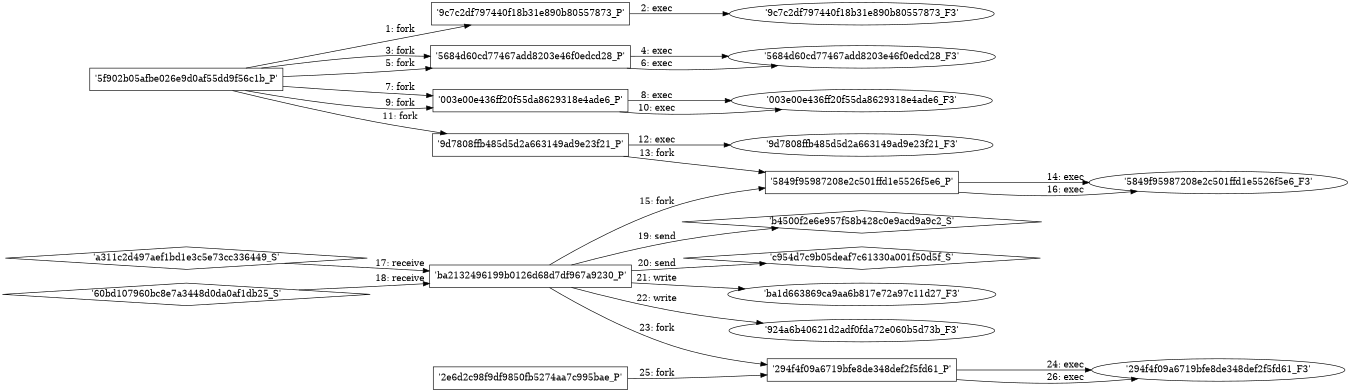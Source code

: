 digraph "D:\Learning\Paper\apt\基于CTI的攻击预警\Dataset\攻击图\ASGfromALLCTI\Threat Roundup for August 17-24.dot" {
rankdir="LR"
size="9"
fixedsize="false"
splines="true"
nodesep=0.3
ranksep=0
fontsize=10
overlap="scalexy"
engine= "neato"
	"'5f902b05afbe026e9d0af55dd9f56c1b_P'" [node_type=Process shape=box]
	"'9c7c2df797440f18b31e890b80557873_P'" [node_type=Process shape=box]
	"'5f902b05afbe026e9d0af55dd9f56c1b_P'" -> "'9c7c2df797440f18b31e890b80557873_P'" [label="1: fork"]
	"'9c7c2df797440f18b31e890b80557873_P'" [node_type=Process shape=box]
	"'9c7c2df797440f18b31e890b80557873_F3'" [node_type=File shape=ellipse]
	"'9c7c2df797440f18b31e890b80557873_P'" -> "'9c7c2df797440f18b31e890b80557873_F3'" [label="2: exec"]
	"'5f902b05afbe026e9d0af55dd9f56c1b_P'" [node_type=Process shape=box]
	"'5684d60cd77467add8203e46f0edcd28_P'" [node_type=Process shape=box]
	"'5f902b05afbe026e9d0af55dd9f56c1b_P'" -> "'5684d60cd77467add8203e46f0edcd28_P'" [label="3: fork"]
	"'5684d60cd77467add8203e46f0edcd28_P'" [node_type=Process shape=box]
	"'5684d60cd77467add8203e46f0edcd28_F3'" [node_type=File shape=ellipse]
	"'5684d60cd77467add8203e46f0edcd28_P'" -> "'5684d60cd77467add8203e46f0edcd28_F3'" [label="4: exec"]
	"'5f902b05afbe026e9d0af55dd9f56c1b_P'" [node_type=Process shape=box]
	"'5684d60cd77467add8203e46f0edcd28_P'" [node_type=Process shape=box]
	"'5f902b05afbe026e9d0af55dd9f56c1b_P'" -> "'5684d60cd77467add8203e46f0edcd28_P'" [label="5: fork"]
	"'5684d60cd77467add8203e46f0edcd28_P'" [node_type=Process shape=box]
	"'5684d60cd77467add8203e46f0edcd28_F3'" [node_type=File shape=ellipse]
	"'5684d60cd77467add8203e46f0edcd28_P'" -> "'5684d60cd77467add8203e46f0edcd28_F3'" [label="6: exec"]
	"'5f902b05afbe026e9d0af55dd9f56c1b_P'" [node_type=Process shape=box]
	"'003e00e436ff20f55da8629318e4ade6_P'" [node_type=Process shape=box]
	"'5f902b05afbe026e9d0af55dd9f56c1b_P'" -> "'003e00e436ff20f55da8629318e4ade6_P'" [label="7: fork"]
	"'003e00e436ff20f55da8629318e4ade6_P'" [node_type=Process shape=box]
	"'003e00e436ff20f55da8629318e4ade6_F3'" [node_type=File shape=ellipse]
	"'003e00e436ff20f55da8629318e4ade6_P'" -> "'003e00e436ff20f55da8629318e4ade6_F3'" [label="8: exec"]
	"'5f902b05afbe026e9d0af55dd9f56c1b_P'" [node_type=Process shape=box]
	"'003e00e436ff20f55da8629318e4ade6_P'" [node_type=Process shape=box]
	"'5f902b05afbe026e9d0af55dd9f56c1b_P'" -> "'003e00e436ff20f55da8629318e4ade6_P'" [label="9: fork"]
	"'003e00e436ff20f55da8629318e4ade6_P'" [node_type=Process shape=box]
	"'003e00e436ff20f55da8629318e4ade6_F3'" [node_type=File shape=ellipse]
	"'003e00e436ff20f55da8629318e4ade6_P'" -> "'003e00e436ff20f55da8629318e4ade6_F3'" [label="10: exec"]
	"'5f902b05afbe026e9d0af55dd9f56c1b_P'" [node_type=Process shape=box]
	"'9d7808ffb485d5d2a663149ad9e23f21_P'" [node_type=Process shape=box]
	"'5f902b05afbe026e9d0af55dd9f56c1b_P'" -> "'9d7808ffb485d5d2a663149ad9e23f21_P'" [label="11: fork"]
	"'9d7808ffb485d5d2a663149ad9e23f21_P'" [node_type=Process shape=box]
	"'9d7808ffb485d5d2a663149ad9e23f21_F3'" [node_type=File shape=ellipse]
	"'9d7808ffb485d5d2a663149ad9e23f21_P'" -> "'9d7808ffb485d5d2a663149ad9e23f21_F3'" [label="12: exec"]
	"'9d7808ffb485d5d2a663149ad9e23f21_P'" [node_type=Process shape=box]
	"'5849f95987208e2c501ffd1e5526f5e6_P'" [node_type=Process shape=box]
	"'9d7808ffb485d5d2a663149ad9e23f21_P'" -> "'5849f95987208e2c501ffd1e5526f5e6_P'" [label="13: fork"]
	"'5849f95987208e2c501ffd1e5526f5e6_P'" [node_type=Process shape=box]
	"'5849f95987208e2c501ffd1e5526f5e6_F3'" [node_type=File shape=ellipse]
	"'5849f95987208e2c501ffd1e5526f5e6_P'" -> "'5849f95987208e2c501ffd1e5526f5e6_F3'" [label="14: exec"]
	"'ba2132496199b0126d68d7df967a9230_P'" [node_type=Process shape=box]
	"'5849f95987208e2c501ffd1e5526f5e6_P'" [node_type=Process shape=box]
	"'ba2132496199b0126d68d7df967a9230_P'" -> "'5849f95987208e2c501ffd1e5526f5e6_P'" [label="15: fork"]
	"'5849f95987208e2c501ffd1e5526f5e6_P'" [node_type=Process shape=box]
	"'5849f95987208e2c501ffd1e5526f5e6_F3'" [node_type=File shape=ellipse]
	"'5849f95987208e2c501ffd1e5526f5e6_P'" -> "'5849f95987208e2c501ffd1e5526f5e6_F3'" [label="16: exec"]
	"'ba2132496199b0126d68d7df967a9230_P'" [node_type=Process shape=box]
	"'a311c2d497aef1bd1e3c5e73cc336449_S'" [node_type=Socket shape=diamond]
	"'a311c2d497aef1bd1e3c5e73cc336449_S'" -> "'ba2132496199b0126d68d7df967a9230_P'" [label="17: receive"]
	"'ba2132496199b0126d68d7df967a9230_P'" [node_type=Process shape=box]
	"'60bd107960bc8e7a3448d0da0af1db25_S'" [node_type=Socket shape=diamond]
	"'60bd107960bc8e7a3448d0da0af1db25_S'" -> "'ba2132496199b0126d68d7df967a9230_P'" [label="18: receive"]
	"'b4500f2e6e957f58b428c0e9acd9a9c2_S'" [node_type=Socket shape=diamond]
	"'ba2132496199b0126d68d7df967a9230_P'" [node_type=Process shape=box]
	"'ba2132496199b0126d68d7df967a9230_P'" -> "'b4500f2e6e957f58b428c0e9acd9a9c2_S'" [label="19: send"]
	"'c954d7c9b05deaf7c61330a001f50d5f_S'" [node_type=Socket shape=diamond]
	"'ba2132496199b0126d68d7df967a9230_P'" [node_type=Process shape=box]
	"'ba2132496199b0126d68d7df967a9230_P'" -> "'c954d7c9b05deaf7c61330a001f50d5f_S'" [label="20: send"]
	"'ba1d663869ca9aa6b817e72a97c11d27_F3'" [node_type=file shape=ellipse]
	"'ba2132496199b0126d68d7df967a9230_P'" [node_type=Process shape=box]
	"'ba2132496199b0126d68d7df967a9230_P'" -> "'ba1d663869ca9aa6b817e72a97c11d27_F3'" [label="21: write"]
	"'924a6b40621d2adf0fda72e060b5d73b_F3'" [node_type=file shape=ellipse]
	"'ba2132496199b0126d68d7df967a9230_P'" [node_type=Process shape=box]
	"'ba2132496199b0126d68d7df967a9230_P'" -> "'924a6b40621d2adf0fda72e060b5d73b_F3'" [label="22: write"]
	"'ba2132496199b0126d68d7df967a9230_P'" [node_type=Process shape=box]
	"'294f4f09a6719bfe8de348def2f5fd61_P'" [node_type=Process shape=box]
	"'ba2132496199b0126d68d7df967a9230_P'" -> "'294f4f09a6719bfe8de348def2f5fd61_P'" [label="23: fork"]
	"'294f4f09a6719bfe8de348def2f5fd61_P'" [node_type=Process shape=box]
	"'294f4f09a6719bfe8de348def2f5fd61_F3'" [node_type=File shape=ellipse]
	"'294f4f09a6719bfe8de348def2f5fd61_P'" -> "'294f4f09a6719bfe8de348def2f5fd61_F3'" [label="24: exec"]
	"'2e6d2c98f9df9850fb5274aa7c995bae_P'" [node_type=Process shape=box]
	"'294f4f09a6719bfe8de348def2f5fd61_P'" [node_type=Process shape=box]
	"'2e6d2c98f9df9850fb5274aa7c995bae_P'" -> "'294f4f09a6719bfe8de348def2f5fd61_P'" [label="25: fork"]
	"'294f4f09a6719bfe8de348def2f5fd61_P'" [node_type=Process shape=box]
	"'294f4f09a6719bfe8de348def2f5fd61_F3'" [node_type=File shape=ellipse]
	"'294f4f09a6719bfe8de348def2f5fd61_P'" -> "'294f4f09a6719bfe8de348def2f5fd61_F3'" [label="26: exec"]
}
